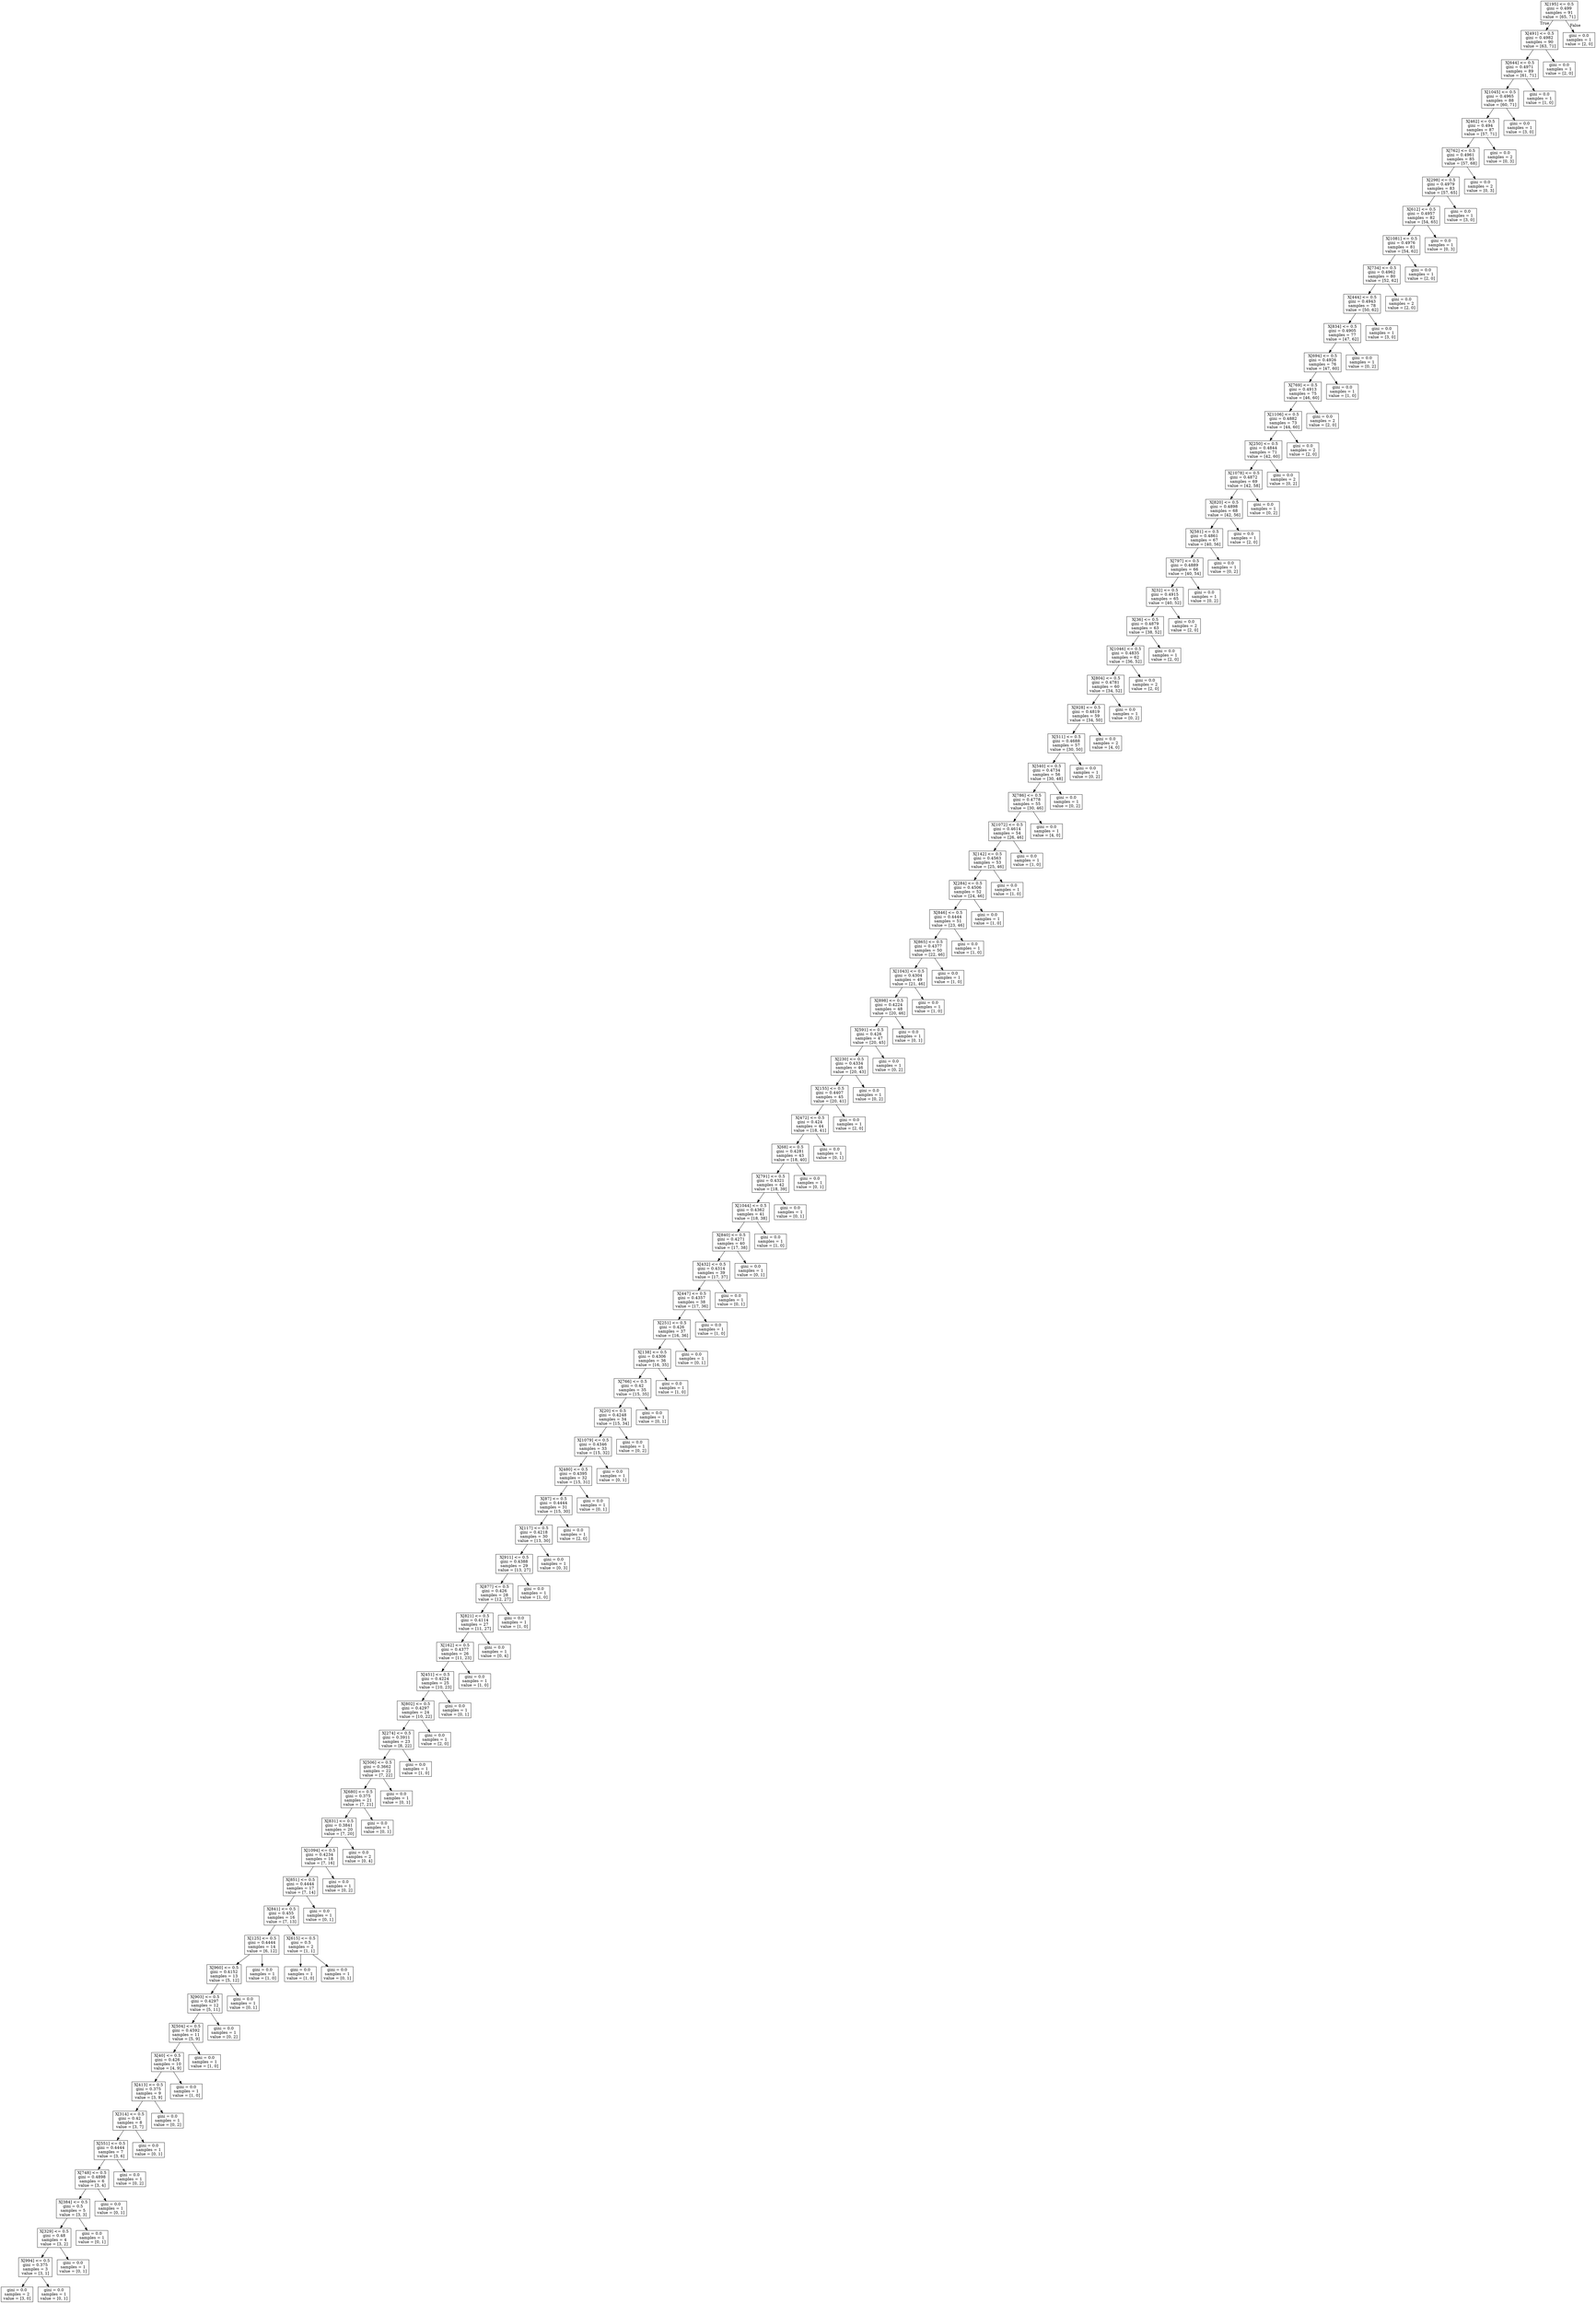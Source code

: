 digraph Tree {
node [shape=box] ;
0 [label="X[195] <= 0.5\ngini = 0.499\nsamples = 91\nvalue = [65, 71]"] ;
1 [label="X[491] <= 0.5\ngini = 0.4982\nsamples = 90\nvalue = [63, 71]"] ;
0 -> 1 [labeldistance=2.5, labelangle=45, headlabel="True"] ;
2 [label="X[644] <= 0.5\ngini = 0.4971\nsamples = 89\nvalue = [61, 71]"] ;
1 -> 2 ;
3 [label="X[1045] <= 0.5\ngini = 0.4965\nsamples = 88\nvalue = [60, 71]"] ;
2 -> 3 ;
4 [label="X[462] <= 0.5\ngini = 0.494\nsamples = 87\nvalue = [57, 71]"] ;
3 -> 4 ;
5 [label="X[762] <= 0.5\ngini = 0.4961\nsamples = 85\nvalue = [57, 68]"] ;
4 -> 5 ;
6 [label="X[298] <= 0.5\ngini = 0.4979\nsamples = 83\nvalue = [57, 65]"] ;
5 -> 6 ;
7 [label="X[612] <= 0.5\ngini = 0.4957\nsamples = 82\nvalue = [54, 65]"] ;
6 -> 7 ;
8 [label="X[1081] <= 0.5\ngini = 0.4976\nsamples = 81\nvalue = [54, 62]"] ;
7 -> 8 ;
9 [label="X[734] <= 0.5\ngini = 0.4962\nsamples = 80\nvalue = [52, 62]"] ;
8 -> 9 ;
10 [label="X[444] <= 0.5\ngini = 0.4943\nsamples = 78\nvalue = [50, 62]"] ;
9 -> 10 ;
11 [label="X[834] <= 0.5\ngini = 0.4905\nsamples = 77\nvalue = [47, 62]"] ;
10 -> 11 ;
12 [label="X[694] <= 0.5\ngini = 0.4926\nsamples = 76\nvalue = [47, 60]"] ;
11 -> 12 ;
13 [label="X[769] <= 0.5\ngini = 0.4913\nsamples = 75\nvalue = [46, 60]"] ;
12 -> 13 ;
14 [label="X[1106] <= 0.5\ngini = 0.4882\nsamples = 73\nvalue = [44, 60]"] ;
13 -> 14 ;
15 [label="X[250] <= 0.5\ngini = 0.4844\nsamples = 71\nvalue = [42, 60]"] ;
14 -> 15 ;
16 [label="X[1078] <= 0.5\ngini = 0.4872\nsamples = 69\nvalue = [42, 58]"] ;
15 -> 16 ;
17 [label="X[820] <= 0.5\ngini = 0.4898\nsamples = 68\nvalue = [42, 56]"] ;
16 -> 17 ;
18 [label="X[581] <= 0.5\ngini = 0.4861\nsamples = 67\nvalue = [40, 56]"] ;
17 -> 18 ;
19 [label="X[797] <= 0.5\ngini = 0.4889\nsamples = 66\nvalue = [40, 54]"] ;
18 -> 19 ;
20 [label="X[32] <= 0.5\ngini = 0.4915\nsamples = 65\nvalue = [40, 52]"] ;
19 -> 20 ;
21 [label="X[36] <= 0.5\ngini = 0.4879\nsamples = 63\nvalue = [38, 52]"] ;
20 -> 21 ;
22 [label="X[1046] <= 0.5\ngini = 0.4835\nsamples = 62\nvalue = [36, 52]"] ;
21 -> 22 ;
23 [label="X[804] <= 0.5\ngini = 0.4781\nsamples = 60\nvalue = [34, 52]"] ;
22 -> 23 ;
24 [label="X[928] <= 0.5\ngini = 0.4819\nsamples = 59\nvalue = [34, 50]"] ;
23 -> 24 ;
25 [label="X[511] <= 0.5\ngini = 0.4688\nsamples = 57\nvalue = [30, 50]"] ;
24 -> 25 ;
26 [label="X[540] <= 0.5\ngini = 0.4734\nsamples = 56\nvalue = [30, 48]"] ;
25 -> 26 ;
27 [label="X[786] <= 0.5\ngini = 0.4778\nsamples = 55\nvalue = [30, 46]"] ;
26 -> 27 ;
28 [label="X[1072] <= 0.5\ngini = 0.4614\nsamples = 54\nvalue = [26, 46]"] ;
27 -> 28 ;
29 [label="X[142] <= 0.5\ngini = 0.4563\nsamples = 53\nvalue = [25, 46]"] ;
28 -> 29 ;
30 [label="X[284] <= 0.5\ngini = 0.4506\nsamples = 52\nvalue = [24, 46]"] ;
29 -> 30 ;
31 [label="X[846] <= 0.5\ngini = 0.4444\nsamples = 51\nvalue = [23, 46]"] ;
30 -> 31 ;
32 [label="X[865] <= 0.5\ngini = 0.4377\nsamples = 50\nvalue = [22, 46]"] ;
31 -> 32 ;
33 [label="X[1043] <= 0.5\ngini = 0.4304\nsamples = 49\nvalue = [21, 46]"] ;
32 -> 33 ;
34 [label="X[898] <= 0.5\ngini = 0.4224\nsamples = 48\nvalue = [20, 46]"] ;
33 -> 34 ;
35 [label="X[591] <= 0.5\ngini = 0.426\nsamples = 47\nvalue = [20, 45]"] ;
34 -> 35 ;
36 [label="X[230] <= 0.5\ngini = 0.4334\nsamples = 46\nvalue = [20, 43]"] ;
35 -> 36 ;
37 [label="X[155] <= 0.5\ngini = 0.4407\nsamples = 45\nvalue = [20, 41]"] ;
36 -> 37 ;
38 [label="X[472] <= 0.5\ngini = 0.424\nsamples = 44\nvalue = [18, 41]"] ;
37 -> 38 ;
39 [label="X[68] <= 0.5\ngini = 0.4281\nsamples = 43\nvalue = [18, 40]"] ;
38 -> 39 ;
40 [label="X[791] <= 0.5\ngini = 0.4321\nsamples = 42\nvalue = [18, 39]"] ;
39 -> 40 ;
41 [label="X[1044] <= 0.5\ngini = 0.4362\nsamples = 41\nvalue = [18, 38]"] ;
40 -> 41 ;
42 [label="X[840] <= 0.5\ngini = 0.4271\nsamples = 40\nvalue = [17, 38]"] ;
41 -> 42 ;
43 [label="X[432] <= 0.5\ngini = 0.4314\nsamples = 39\nvalue = [17, 37]"] ;
42 -> 43 ;
44 [label="X[447] <= 0.5\ngini = 0.4357\nsamples = 38\nvalue = [17, 36]"] ;
43 -> 44 ;
45 [label="X[251] <= 0.5\ngini = 0.426\nsamples = 37\nvalue = [16, 36]"] ;
44 -> 45 ;
46 [label="X[138] <= 0.5\ngini = 0.4306\nsamples = 36\nvalue = [16, 35]"] ;
45 -> 46 ;
47 [label="X[766] <= 0.5\ngini = 0.42\nsamples = 35\nvalue = [15, 35]"] ;
46 -> 47 ;
48 [label="X[20] <= 0.5\ngini = 0.4248\nsamples = 34\nvalue = [15, 34]"] ;
47 -> 48 ;
49 [label="X[1079] <= 0.5\ngini = 0.4346\nsamples = 33\nvalue = [15, 32]"] ;
48 -> 49 ;
50 [label="X[480] <= 0.5\ngini = 0.4395\nsamples = 32\nvalue = [15, 31]"] ;
49 -> 50 ;
51 [label="X[87] <= 0.5\ngini = 0.4444\nsamples = 31\nvalue = [15, 30]"] ;
50 -> 51 ;
52 [label="X[117] <= 0.5\ngini = 0.4218\nsamples = 30\nvalue = [13, 30]"] ;
51 -> 52 ;
53 [label="X[911] <= 0.5\ngini = 0.4388\nsamples = 29\nvalue = [13, 27]"] ;
52 -> 53 ;
54 [label="X[877] <= 0.5\ngini = 0.426\nsamples = 28\nvalue = [12, 27]"] ;
53 -> 54 ;
55 [label="X[821] <= 0.5\ngini = 0.4114\nsamples = 27\nvalue = [11, 27]"] ;
54 -> 55 ;
56 [label="X[162] <= 0.5\ngini = 0.4377\nsamples = 26\nvalue = [11, 23]"] ;
55 -> 56 ;
57 [label="X[451] <= 0.5\ngini = 0.4224\nsamples = 25\nvalue = [10, 23]"] ;
56 -> 57 ;
58 [label="X[802] <= 0.5\ngini = 0.4297\nsamples = 24\nvalue = [10, 22]"] ;
57 -> 58 ;
59 [label="X[274] <= 0.5\ngini = 0.3911\nsamples = 23\nvalue = [8, 22]"] ;
58 -> 59 ;
60 [label="X[506] <= 0.5\ngini = 0.3662\nsamples = 22\nvalue = [7, 22]"] ;
59 -> 60 ;
61 [label="X[680] <= 0.5\ngini = 0.375\nsamples = 21\nvalue = [7, 21]"] ;
60 -> 61 ;
62 [label="X[831] <= 0.5\ngini = 0.3841\nsamples = 20\nvalue = [7, 20]"] ;
61 -> 62 ;
63 [label="X[1094] <= 0.5\ngini = 0.4234\nsamples = 18\nvalue = [7, 16]"] ;
62 -> 63 ;
64 [label="X[851] <= 0.5\ngini = 0.4444\nsamples = 17\nvalue = [7, 14]"] ;
63 -> 64 ;
65 [label="X[841] <= 0.5\ngini = 0.455\nsamples = 16\nvalue = [7, 13]"] ;
64 -> 65 ;
66 [label="X[125] <= 0.5\ngini = 0.4444\nsamples = 14\nvalue = [6, 12]"] ;
65 -> 66 ;
67 [label="X[960] <= 0.5\ngini = 0.4152\nsamples = 13\nvalue = [5, 12]"] ;
66 -> 67 ;
68 [label="X[903] <= 0.5\ngini = 0.4297\nsamples = 12\nvalue = [5, 11]"] ;
67 -> 68 ;
69 [label="X[504] <= 0.5\ngini = 0.4592\nsamples = 11\nvalue = [5, 9]"] ;
68 -> 69 ;
70 [label="X[40] <= 0.5\ngini = 0.426\nsamples = 10\nvalue = [4, 9]"] ;
69 -> 70 ;
71 [label="X[413] <= 0.5\ngini = 0.375\nsamples = 9\nvalue = [3, 9]"] ;
70 -> 71 ;
72 [label="X[314] <= 0.5\ngini = 0.42\nsamples = 8\nvalue = [3, 7]"] ;
71 -> 72 ;
73 [label="X[551] <= 0.5\ngini = 0.4444\nsamples = 7\nvalue = [3, 6]"] ;
72 -> 73 ;
74 [label="X[748] <= 0.5\ngini = 0.4898\nsamples = 6\nvalue = [3, 4]"] ;
73 -> 74 ;
75 [label="X[384] <= 0.5\ngini = 0.5\nsamples = 5\nvalue = [3, 3]"] ;
74 -> 75 ;
76 [label="X[329] <= 0.5\ngini = 0.48\nsamples = 4\nvalue = [3, 2]"] ;
75 -> 76 ;
77 [label="X[994] <= 0.5\ngini = 0.375\nsamples = 3\nvalue = [3, 1]"] ;
76 -> 77 ;
78 [label="gini = 0.0\nsamples = 2\nvalue = [3, 0]"] ;
77 -> 78 ;
79 [label="gini = 0.0\nsamples = 1\nvalue = [0, 1]"] ;
77 -> 79 ;
80 [label="gini = 0.0\nsamples = 1\nvalue = [0, 1]"] ;
76 -> 80 ;
81 [label="gini = 0.0\nsamples = 1\nvalue = [0, 1]"] ;
75 -> 81 ;
82 [label="gini = 0.0\nsamples = 1\nvalue = [0, 1]"] ;
74 -> 82 ;
83 [label="gini = 0.0\nsamples = 1\nvalue = [0, 2]"] ;
73 -> 83 ;
84 [label="gini = 0.0\nsamples = 1\nvalue = [0, 1]"] ;
72 -> 84 ;
85 [label="gini = 0.0\nsamples = 1\nvalue = [0, 2]"] ;
71 -> 85 ;
86 [label="gini = 0.0\nsamples = 1\nvalue = [1, 0]"] ;
70 -> 86 ;
87 [label="gini = 0.0\nsamples = 1\nvalue = [1, 0]"] ;
69 -> 87 ;
88 [label="gini = 0.0\nsamples = 1\nvalue = [0, 2]"] ;
68 -> 88 ;
89 [label="gini = 0.0\nsamples = 1\nvalue = [0, 1]"] ;
67 -> 89 ;
90 [label="gini = 0.0\nsamples = 1\nvalue = [1, 0]"] ;
66 -> 90 ;
91 [label="X[615] <= 0.5\ngini = 0.5\nsamples = 2\nvalue = [1, 1]"] ;
65 -> 91 ;
92 [label="gini = 0.0\nsamples = 1\nvalue = [1, 0]"] ;
91 -> 92 ;
93 [label="gini = 0.0\nsamples = 1\nvalue = [0, 1]"] ;
91 -> 93 ;
94 [label="gini = 0.0\nsamples = 1\nvalue = [0, 1]"] ;
64 -> 94 ;
95 [label="gini = 0.0\nsamples = 1\nvalue = [0, 2]"] ;
63 -> 95 ;
96 [label="gini = 0.0\nsamples = 2\nvalue = [0, 4]"] ;
62 -> 96 ;
97 [label="gini = 0.0\nsamples = 1\nvalue = [0, 1]"] ;
61 -> 97 ;
98 [label="gini = 0.0\nsamples = 1\nvalue = [0, 1]"] ;
60 -> 98 ;
99 [label="gini = 0.0\nsamples = 1\nvalue = [1, 0]"] ;
59 -> 99 ;
100 [label="gini = 0.0\nsamples = 1\nvalue = [2, 0]"] ;
58 -> 100 ;
101 [label="gini = 0.0\nsamples = 1\nvalue = [0, 1]"] ;
57 -> 101 ;
102 [label="gini = 0.0\nsamples = 1\nvalue = [1, 0]"] ;
56 -> 102 ;
103 [label="gini = 0.0\nsamples = 1\nvalue = [0, 4]"] ;
55 -> 103 ;
104 [label="gini = 0.0\nsamples = 1\nvalue = [1, 0]"] ;
54 -> 104 ;
105 [label="gini = 0.0\nsamples = 1\nvalue = [1, 0]"] ;
53 -> 105 ;
106 [label="gini = 0.0\nsamples = 1\nvalue = [0, 3]"] ;
52 -> 106 ;
107 [label="gini = 0.0\nsamples = 1\nvalue = [2, 0]"] ;
51 -> 107 ;
108 [label="gini = 0.0\nsamples = 1\nvalue = [0, 1]"] ;
50 -> 108 ;
109 [label="gini = 0.0\nsamples = 1\nvalue = [0, 1]"] ;
49 -> 109 ;
110 [label="gini = 0.0\nsamples = 1\nvalue = [0, 2]"] ;
48 -> 110 ;
111 [label="gini = 0.0\nsamples = 1\nvalue = [0, 1]"] ;
47 -> 111 ;
112 [label="gini = 0.0\nsamples = 1\nvalue = [1, 0]"] ;
46 -> 112 ;
113 [label="gini = 0.0\nsamples = 1\nvalue = [0, 1]"] ;
45 -> 113 ;
114 [label="gini = 0.0\nsamples = 1\nvalue = [1, 0]"] ;
44 -> 114 ;
115 [label="gini = 0.0\nsamples = 1\nvalue = [0, 1]"] ;
43 -> 115 ;
116 [label="gini = 0.0\nsamples = 1\nvalue = [0, 1]"] ;
42 -> 116 ;
117 [label="gini = 0.0\nsamples = 1\nvalue = [1, 0]"] ;
41 -> 117 ;
118 [label="gini = 0.0\nsamples = 1\nvalue = [0, 1]"] ;
40 -> 118 ;
119 [label="gini = 0.0\nsamples = 1\nvalue = [0, 1]"] ;
39 -> 119 ;
120 [label="gini = 0.0\nsamples = 1\nvalue = [0, 1]"] ;
38 -> 120 ;
121 [label="gini = 0.0\nsamples = 1\nvalue = [2, 0]"] ;
37 -> 121 ;
122 [label="gini = 0.0\nsamples = 1\nvalue = [0, 2]"] ;
36 -> 122 ;
123 [label="gini = 0.0\nsamples = 1\nvalue = [0, 2]"] ;
35 -> 123 ;
124 [label="gini = 0.0\nsamples = 1\nvalue = [0, 1]"] ;
34 -> 124 ;
125 [label="gini = 0.0\nsamples = 1\nvalue = [1, 0]"] ;
33 -> 125 ;
126 [label="gini = 0.0\nsamples = 1\nvalue = [1, 0]"] ;
32 -> 126 ;
127 [label="gini = 0.0\nsamples = 1\nvalue = [1, 0]"] ;
31 -> 127 ;
128 [label="gini = 0.0\nsamples = 1\nvalue = [1, 0]"] ;
30 -> 128 ;
129 [label="gini = 0.0\nsamples = 1\nvalue = [1, 0]"] ;
29 -> 129 ;
130 [label="gini = 0.0\nsamples = 1\nvalue = [1, 0]"] ;
28 -> 130 ;
131 [label="gini = 0.0\nsamples = 1\nvalue = [4, 0]"] ;
27 -> 131 ;
132 [label="gini = 0.0\nsamples = 1\nvalue = [0, 2]"] ;
26 -> 132 ;
133 [label="gini = 0.0\nsamples = 1\nvalue = [0, 2]"] ;
25 -> 133 ;
134 [label="gini = 0.0\nsamples = 2\nvalue = [4, 0]"] ;
24 -> 134 ;
135 [label="gini = 0.0\nsamples = 1\nvalue = [0, 2]"] ;
23 -> 135 ;
136 [label="gini = 0.0\nsamples = 2\nvalue = [2, 0]"] ;
22 -> 136 ;
137 [label="gini = 0.0\nsamples = 1\nvalue = [2, 0]"] ;
21 -> 137 ;
138 [label="gini = 0.0\nsamples = 2\nvalue = [2, 0]"] ;
20 -> 138 ;
139 [label="gini = 0.0\nsamples = 1\nvalue = [0, 2]"] ;
19 -> 139 ;
140 [label="gini = 0.0\nsamples = 1\nvalue = [0, 2]"] ;
18 -> 140 ;
141 [label="gini = 0.0\nsamples = 1\nvalue = [2, 0]"] ;
17 -> 141 ;
142 [label="gini = 0.0\nsamples = 1\nvalue = [0, 2]"] ;
16 -> 142 ;
143 [label="gini = 0.0\nsamples = 2\nvalue = [0, 2]"] ;
15 -> 143 ;
144 [label="gini = 0.0\nsamples = 2\nvalue = [2, 0]"] ;
14 -> 144 ;
145 [label="gini = 0.0\nsamples = 2\nvalue = [2, 0]"] ;
13 -> 145 ;
146 [label="gini = 0.0\nsamples = 1\nvalue = [1, 0]"] ;
12 -> 146 ;
147 [label="gini = 0.0\nsamples = 1\nvalue = [0, 2]"] ;
11 -> 147 ;
148 [label="gini = 0.0\nsamples = 1\nvalue = [3, 0]"] ;
10 -> 148 ;
149 [label="gini = 0.0\nsamples = 2\nvalue = [2, 0]"] ;
9 -> 149 ;
150 [label="gini = 0.0\nsamples = 1\nvalue = [2, 0]"] ;
8 -> 150 ;
151 [label="gini = 0.0\nsamples = 1\nvalue = [0, 3]"] ;
7 -> 151 ;
152 [label="gini = 0.0\nsamples = 1\nvalue = [3, 0]"] ;
6 -> 152 ;
153 [label="gini = 0.0\nsamples = 2\nvalue = [0, 3]"] ;
5 -> 153 ;
154 [label="gini = 0.0\nsamples = 2\nvalue = [0, 3]"] ;
4 -> 154 ;
155 [label="gini = 0.0\nsamples = 1\nvalue = [3, 0]"] ;
3 -> 155 ;
156 [label="gini = 0.0\nsamples = 1\nvalue = [1, 0]"] ;
2 -> 156 ;
157 [label="gini = 0.0\nsamples = 1\nvalue = [2, 0]"] ;
1 -> 157 ;
158 [label="gini = 0.0\nsamples = 1\nvalue = [2, 0]"] ;
0 -> 158 [labeldistance=2.5, labelangle=-45, headlabel="False"] ;
}